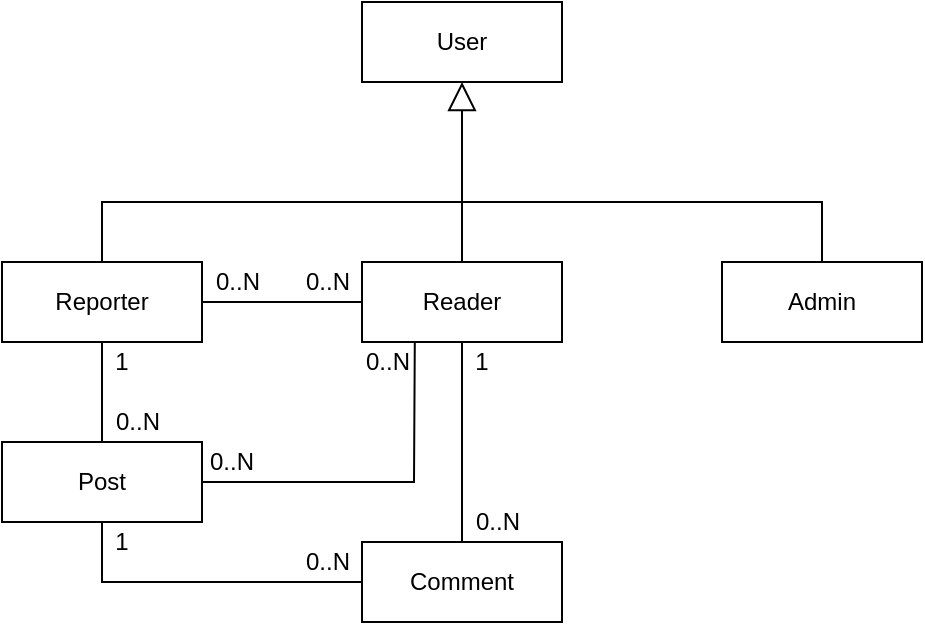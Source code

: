 <mxfile version="20.8.10" type="device" pages="3"><diagram id="9cAoETCrNMPJDuq2IE90" name="Entity"><mxGraphModel dx="1194" dy="814" grid="1" gridSize="10" guides="1" tooltips="1" connect="1" arrows="1" fold="1" page="1" pageScale="1" pageWidth="827" pageHeight="1169" math="0" shadow="0"><root><mxCell id="0"/><mxCell id="1" parent="0"/><mxCell id="-NmMROW8ZMCGL12DccSb-1" value="User" style="rounded=0;whiteSpace=wrap;html=1;" parent="1" vertex="1"><mxGeometry x="404" y="420" width="100" height="40" as="geometry"/></mxCell><mxCell id="-NmMROW8ZMCGL12DccSb-2" value="Post" style="rounded=0;whiteSpace=wrap;html=1;" parent="1" vertex="1"><mxGeometry x="224" y="640" width="100" height="40" as="geometry"/></mxCell><mxCell id="-NmMROW8ZMCGL12DccSb-3" value="Comment" style="rounded=0;whiteSpace=wrap;html=1;" parent="1" vertex="1"><mxGeometry x="404" y="690" width="100" height="40" as="geometry"/></mxCell><mxCell id="-NmMROW8ZMCGL12DccSb-5" value="Reporter" style="rounded=0;whiteSpace=wrap;html=1;" parent="1" vertex="1"><mxGeometry x="224" y="550" width="100" height="40" as="geometry"/></mxCell><mxCell id="-NmMROW8ZMCGL12DccSb-6" value="Reader" style="rounded=0;whiteSpace=wrap;html=1;" parent="1" vertex="1"><mxGeometry x="404" y="550" width="100" height="40" as="geometry"/></mxCell><mxCell id="-NmMROW8ZMCGL12DccSb-7" value="Admin" style="rounded=0;whiteSpace=wrap;html=1;" parent="1" vertex="1"><mxGeometry x="584" y="550" width="100" height="40" as="geometry"/></mxCell><mxCell id="-NmMROW8ZMCGL12DccSb-8" value="" style="endArrow=block;html=1;rounded=0;entryX=0.5;entryY=1;entryDx=0;entryDy=0;exitX=0.5;exitY=0;exitDx=0;exitDy=0;startArrow=none;startFill=0;endFill=0;jumpSize=6;startSize=6;endSize=12;" parent="1" source="-NmMROW8ZMCGL12DccSb-6" target="-NmMROW8ZMCGL12DccSb-1" edge="1"><mxGeometry width="50" height="50" relative="1" as="geometry"><mxPoint x="234" y="490" as="sourcePoint"/><mxPoint x="284" y="440" as="targetPoint"/></mxGeometry></mxCell><mxCell id="-NmMROW8ZMCGL12DccSb-9" value="" style="endArrow=none;html=1;rounded=0;startSize=6;endSize=12;jumpSize=6;exitX=0.5;exitY=0;exitDx=0;exitDy=0;" parent="1" source="-NmMROW8ZMCGL12DccSb-5" edge="1"><mxGeometry width="50" height="50" relative="1" as="geometry"><mxPoint x="234" y="530" as="sourcePoint"/><mxPoint x="450" y="520" as="targetPoint"/><Array as="points"><mxPoint x="274" y="520"/></Array></mxGeometry></mxCell><mxCell id="-NmMROW8ZMCGL12DccSb-11" value="" style="endArrow=none;html=1;rounded=0;startSize=6;endSize=12;jumpSize=6;entryX=0.5;entryY=0;entryDx=0;entryDy=0;" parent="1" target="-NmMROW8ZMCGL12DccSb-7" edge="1"><mxGeometry width="50" height="50" relative="1" as="geometry"><mxPoint x="450" y="520" as="sourcePoint"/><mxPoint x="664" y="510" as="targetPoint"/><Array as="points"><mxPoint x="634" y="520"/></Array></mxGeometry></mxCell><mxCell id="-NmMROW8ZMCGL12DccSb-12" value="" style="endArrow=none;html=1;rounded=0;startSize=6;endSize=12;jumpSize=6;entryX=0.5;entryY=1;entryDx=0;entryDy=0;" parent="1" source="-NmMROW8ZMCGL12DccSb-2" target="-NmMROW8ZMCGL12DccSb-5" edge="1"><mxGeometry width="50" height="50" relative="1" as="geometry"><mxPoint x="404" y="700" as="sourcePoint"/><mxPoint x="454" y="650" as="targetPoint"/></mxGeometry></mxCell><mxCell id="-NmMROW8ZMCGL12DccSb-13" value="" style="endArrow=none;html=1;rounded=0;startSize=6;endSize=12;jumpSize=6;entryX=0.5;entryY=1;entryDx=0;entryDy=0;exitX=0.5;exitY=0;exitDx=0;exitDy=0;" parent="1" source="-NmMROW8ZMCGL12DccSb-3" target="-NmMROW8ZMCGL12DccSb-6" edge="1"><mxGeometry width="50" height="50" relative="1" as="geometry"><mxPoint x="474" y="670" as="sourcePoint"/><mxPoint x="474" y="620" as="targetPoint"/></mxGeometry></mxCell><mxCell id="-NmMROW8ZMCGL12DccSb-14" value="" style="endArrow=none;html=1;rounded=0;startSize=6;endSize=12;jumpSize=6;entryX=0.5;entryY=1;entryDx=0;entryDy=0;exitX=0;exitY=0.5;exitDx=0;exitDy=0;" parent="1" source="-NmMROW8ZMCGL12DccSb-3" target="-NmMROW8ZMCGL12DccSb-2" edge="1"><mxGeometry width="50" height="50" relative="1" as="geometry"><mxPoint x="214" y="830" as="sourcePoint"/><mxPoint x="264" y="780" as="targetPoint"/><Array as="points"><mxPoint x="274" y="710"/></Array></mxGeometry></mxCell><mxCell id="-NmMROW8ZMCGL12DccSb-15" value="1" style="text;html=1;strokeColor=none;fillColor=none;align=center;verticalAlign=middle;whiteSpace=wrap;rounded=0;" parent="1" vertex="1"><mxGeometry x="274" y="590" width="20" height="20" as="geometry"/></mxCell><mxCell id="-NmMROW8ZMCGL12DccSb-16" value="0..N" style="text;html=1;strokeColor=none;fillColor=none;align=center;verticalAlign=middle;whiteSpace=wrap;rounded=0;" parent="1" vertex="1"><mxGeometry x="274" y="620" width="36" height="20" as="geometry"/></mxCell><mxCell id="-NmMROW8ZMCGL12DccSb-18" value="0..N" style="text;html=1;strokeColor=none;fillColor=none;align=center;verticalAlign=middle;whiteSpace=wrap;rounded=0;" parent="1" vertex="1"><mxGeometry x="454" y="670" width="36" height="20" as="geometry"/></mxCell><mxCell id="-NmMROW8ZMCGL12DccSb-20" value="1" style="text;html=1;strokeColor=none;fillColor=none;align=center;verticalAlign=middle;whiteSpace=wrap;rounded=0;" parent="1" vertex="1"><mxGeometry x="454" y="590" width="20" height="20" as="geometry"/></mxCell><mxCell id="-NmMROW8ZMCGL12DccSb-21" value="0..N" style="text;html=1;strokeColor=none;fillColor=none;align=center;verticalAlign=middle;whiteSpace=wrap;rounded=0;" parent="1" vertex="1"><mxGeometry x="370" y="690" width="34" height="20" as="geometry"/></mxCell><mxCell id="-NmMROW8ZMCGL12DccSb-22" value="1" style="text;html=1;strokeColor=none;fillColor=none;align=center;verticalAlign=middle;whiteSpace=wrap;rounded=0;" parent="1" vertex="1"><mxGeometry x="274" y="680" width="20" height="20" as="geometry"/></mxCell><mxCell id="Pl2Wi-9tu5tVPoc-SDKl-1" value="" style="endArrow=none;html=1;rounded=0;entryX=0;entryY=0.5;entryDx=0;entryDy=0;exitX=1;exitY=0.5;exitDx=0;exitDy=0;" parent="1" source="-NmMROW8ZMCGL12DccSb-5" target="-NmMROW8ZMCGL12DccSb-6" edge="1"><mxGeometry width="50" height="50" relative="1" as="geometry"><mxPoint x="290" y="600" as="sourcePoint"/><mxPoint x="340" y="550" as="targetPoint"/></mxGeometry></mxCell><mxCell id="Pl2Wi-9tu5tVPoc-SDKl-3" value="0..N" style="text;html=1;strokeColor=none;fillColor=none;align=center;verticalAlign=middle;whiteSpace=wrap;rounded=0;" parent="1" vertex="1"><mxGeometry x="324" y="550" width="36" height="20" as="geometry"/></mxCell><mxCell id="Pl2Wi-9tu5tVPoc-SDKl-4" value="0..N" style="text;html=1;strokeColor=none;fillColor=none;align=center;verticalAlign=middle;whiteSpace=wrap;rounded=0;" parent="1" vertex="1"><mxGeometry x="370" y="550" width="34" height="20" as="geometry"/></mxCell><mxCell id="cgdaGKRc4Bf1trF-YvDk-1" value="" style="endArrow=none;html=1;rounded=0;exitX=1;exitY=0.5;exitDx=0;exitDy=0;entryX=0.264;entryY=0.993;entryDx=0;entryDy=0;entryPerimeter=0;" parent="1" source="-NmMROW8ZMCGL12DccSb-2" target="-NmMROW8ZMCGL12DccSb-6" edge="1"><mxGeometry width="50" height="50" relative="1" as="geometry"><mxPoint x="380" y="670" as="sourcePoint"/><mxPoint x="400" y="583" as="targetPoint"/><Array as="points"><mxPoint x="390" y="660"/><mxPoint x="430" y="660"/></Array></mxGeometry></mxCell><mxCell id="cgdaGKRc4Bf1trF-YvDk-2" value="0..N" style="text;html=1;strokeColor=none;fillColor=none;align=center;verticalAlign=middle;whiteSpace=wrap;rounded=0;" parent="1" vertex="1"><mxGeometry x="326" y="640" width="26" height="20" as="geometry"/></mxCell><mxCell id="cgdaGKRc4Bf1trF-YvDk-5" value="0..N" style="text;html=1;strokeColor=none;fillColor=none;align=center;verticalAlign=middle;whiteSpace=wrap;rounded=0;" parent="1" vertex="1"><mxGeometry x="404" y="590" width="26" height="20" as="geometry"/></mxCell></root></mxGraphModel></diagram><diagram id="REUitC-4axFxiI26NsBw" name="Details"><mxGraphModel dx="2021" dy="814" grid="1" gridSize="10" guides="1" tooltips="1" connect="1" arrows="1" fold="1" page="1" pageScale="1" pageWidth="827" pageHeight="1169" math="0" shadow="0"><root><mxCell id="0"/><mxCell id="1" parent="0"/><mxCell id="mQwS2G_KV5OqlMg7hJcc-1" value="User" style="swimlane;fontStyle=0;childLayout=stackLayout;horizontal=1;startSize=26;horizontalStack=0;resizeParent=1;resizeParentMax=0;resizeLast=0;collapsible=1;marginBottom=0;fillColor=default;" parent="1" vertex="1"><mxGeometry x="-390" y="30" width="140" height="104" as="geometry"><mxRectangle x="110" y="120" width="70" height="30" as="alternateBounds"/></mxGeometry></mxCell><mxCell id="mQwS2G_KV5OqlMg7hJcc-4" value="- email: String" style="text;align=left;verticalAlign=top;spacingLeft=4;spacingRight=4;overflow=hidden;rotatable=0;points=[[0,0.5],[1,0.5]];portConstraint=eastwest;fillColor=default;" parent="mQwS2G_KV5OqlMg7hJcc-1" vertex="1"><mxGeometry y="26" width="140" height="26" as="geometry"/></mxCell><mxCell id="48p_nSJMRQLE-4fBeDbH-21" value="- password: String" style="text;align=left;verticalAlign=top;spacingLeft=4;spacingRight=4;overflow=hidden;rotatable=0;points=[[0,0.5],[1,0.5]];portConstraint=eastwest;fillColor=default;" parent="mQwS2G_KV5OqlMg7hJcc-1" vertex="1"><mxGeometry y="52" width="140" height="26" as="geometry"/></mxCell><mxCell id="mQwS2G_KV5OqlMg7hJcc-2" value="- fullName: String" style="text;align=left;verticalAlign=top;spacingLeft=4;spacingRight=4;overflow=hidden;rotatable=0;points=[[0,0.5],[1,0.5]];portConstraint=eastwest;fillColor=default;" parent="mQwS2G_KV5OqlMg7hJcc-1" vertex="1"><mxGeometry y="78" width="140" height="26" as="geometry"/></mxCell><mxCell id="48p_nSJMRQLE-4fBeDbH-25" value="Admin" style="swimlane;fontStyle=0;childLayout=stackLayout;horizontal=1;startSize=26;horizontalStack=0;resizeParent=1;resizeParentMax=0;resizeLast=0;collapsible=1;marginBottom=0;fillColor=default;" parent="1" vertex="1"><mxGeometry x="-220" y="275" width="140" height="52" as="geometry"><mxRectangle x="110" y="120" width="70" height="30" as="alternateBounds"/></mxGeometry></mxCell><mxCell id="gyOiyAosomRiD14Ptw3X-1" value="- isAdmin: Boolean" style="text;align=left;verticalAlign=top;spacingLeft=4;spacingRight=4;overflow=hidden;rotatable=0;points=[[0,0.5],[1,0.5]];portConstraint=eastwest;fillColor=default;" vertex="1" parent="48p_nSJMRQLE-4fBeDbH-25"><mxGeometry y="26" width="140" height="26" as="geometry"/></mxCell><mxCell id="48p_nSJMRQLE-4fBeDbH-31" value="Reader" style="swimlane;fontStyle=0;childLayout=stackLayout;horizontal=1;startSize=26;horizontalStack=0;resizeParent=1;resizeParentMax=0;resizeLast=0;collapsible=1;marginBottom=0;fillColor=default;" parent="1" vertex="1"><mxGeometry x="-390" y="249" width="140" height="78" as="geometry"><mxRectangle x="110" y="120" width="70" height="30" as="alternateBounds"/></mxGeometry></mxCell><mxCell id="mQwS2G_KV5OqlMg7hJcc-3" value="- gender: String" style="text;align=left;verticalAlign=top;spacingLeft=4;spacingRight=4;overflow=hidden;rotatable=0;points=[[0,0.5],[1,0.5]];portConstraint=eastwest;fillColor=default;" parent="48p_nSJMRQLE-4fBeDbH-31" vertex="1"><mxGeometry y="26" width="140" height="26" as="geometry"/></mxCell><mxCell id="48p_nSJMRQLE-4fBeDbH-49" value="- country: String" style="text;align=left;verticalAlign=top;spacingLeft=4;spacingRight=4;overflow=hidden;rotatable=0;points=[[0,0.5],[1,0.5]];portConstraint=eastwest;fillColor=default;" parent="48p_nSJMRQLE-4fBeDbH-31" vertex="1"><mxGeometry y="52" width="140" height="26" as="geometry"/></mxCell><mxCell id="48p_nSJMRQLE-4fBeDbH-37" value="Reporter" style="swimlane;fontStyle=0;childLayout=stackLayout;horizontal=1;startSize=26;horizontalStack=0;resizeParent=1;resizeParentMax=0;resizeLast=0;collapsible=1;marginBottom=0;fillColor=default;" parent="1" vertex="1"><mxGeometry x="-710" y="210" width="140" height="182" as="geometry"><mxRectangle x="110" y="120" width="70" height="30" as="alternateBounds"/></mxGeometry></mxCell><mxCell id="uBZ4G0YcxOEykn2tYz3m-1" value="- reporter_id: String" style="text;align=left;verticalAlign=top;spacingLeft=4;spacingRight=4;overflow=hidden;rotatable=0;points=[[0,0.5],[1,0.5]];portConstraint=eastwest;fillColor=default;" parent="48p_nSJMRQLE-4fBeDbH-37" vertex="1"><mxGeometry y="26" width="140" height="26" as="geometry"/></mxCell><mxCell id="48p_nSJMRQLE-4fBeDbH-43" value="- gender: String" style="text;align=left;verticalAlign=top;spacingLeft=4;spacingRight=4;overflow=hidden;rotatable=0;points=[[0,0.5],[1,0.5]];portConstraint=eastwest;fillColor=default;" parent="48p_nSJMRQLE-4fBeDbH-37" vertex="1"><mxGeometry y="52" width="140" height="26" as="geometry"/></mxCell><mxCell id="48p_nSJMRQLE-4fBeDbH-47" value="- location: String" style="text;align=left;verticalAlign=top;spacingLeft=4;spacingRight=4;overflow=hidden;rotatable=0;points=[[0,0.5],[1,0.5]];portConstraint=eastwest;fillColor=default;" parent="48p_nSJMRQLE-4fBeDbH-37" vertex="1"><mxGeometry y="78" width="140" height="26" as="geometry"/></mxCell><mxCell id="48p_nSJMRQLE-4fBeDbH-42" value="- dateOfBirth: Date" style="text;align=left;verticalAlign=top;spacingLeft=4;spacingRight=4;overflow=hidden;rotatable=0;points=[[0,0.5],[1,0.5]];portConstraint=eastwest;fillColor=default;" parent="48p_nSJMRQLE-4fBeDbH-37" vertex="1"><mxGeometry y="104" width="140" height="26" as="geometry"/></mxCell><mxCell id="48p_nSJMRQLE-4fBeDbH-51" value="- cell: String" style="text;align=left;verticalAlign=top;spacingLeft=4;spacingRight=4;overflow=hidden;rotatable=0;points=[[0,0.5],[1,0.5]];portConstraint=eastwest;fillColor=default;" parent="48p_nSJMRQLE-4fBeDbH-37" vertex="1"><mxGeometry y="130" width="140" height="26" as="geometry"/></mxCell><mxCell id="48p_nSJMRQLE-4fBeDbH-44" value="- picture: Binary" style="text;align=left;verticalAlign=top;spacingLeft=4;spacingRight=4;overflow=hidden;rotatable=0;points=[[0,0.5],[1,0.5]];portConstraint=eastwest;fillColor=default;" parent="48p_nSJMRQLE-4fBeDbH-37" vertex="1"><mxGeometry y="156" width="140" height="26" as="geometry"/></mxCell><mxCell id="TsNZHGHdVQsF5FASjKSF-19" value="Post" style="swimlane;fontStyle=0;childLayout=stackLayout;horizontal=1;startSize=26;horizontalStack=0;resizeParent=1;resizeParentMax=0;resizeLast=0;collapsible=1;marginBottom=0;fillColor=default;" parent="1" vertex="1"><mxGeometry x="-730" y="440" width="180" height="130" as="geometry"><mxRectangle x="110" y="120" width="70" height="30" as="alternateBounds"/></mxGeometry></mxCell><mxCell id="TsNZHGHdVQsF5FASjKSF-20" value="- text: String" style="text;align=left;verticalAlign=top;spacingLeft=4;spacingRight=4;overflow=hidden;rotatable=0;points=[[0,0.5],[1,0.5]];portConstraint=eastwest;fillColor=default;" parent="TsNZHGHdVQsF5FASjKSF-19" vertex="1"><mxGeometry y="26" width="180" height="26" as="geometry"/></mxCell><mxCell id="TsNZHGHdVQsF5FASjKSF-26" value="- link: String[]" style="text;align=left;verticalAlign=top;spacingLeft=4;spacingRight=4;overflow=hidden;rotatable=0;points=[[0,0.5],[1,0.5]];portConstraint=eastwest;fillColor=default;" parent="TsNZHGHdVQsF5FASjKSF-19" vertex="1"><mxGeometry y="52" width="180" height="26" as="geometry"/></mxCell><mxCell id="h-3DHKUQmiSGt2hLK3Ls-1" value="- hashtag: String[]" style="text;align=left;verticalAlign=top;spacingLeft=4;spacingRight=4;overflow=hidden;rotatable=0;points=[[0,0.5],[1,0.5]];portConstraint=eastwest;fillColor=default;" parent="TsNZHGHdVQsF5FASjKSF-19" vertex="1"><mxGeometry y="78" width="180" height="26" as="geometry"/></mxCell><mxCell id="TsNZHGHdVQsF5FASjKSF-39" value="- creationTimestamp: DateTime" style="text;align=left;verticalAlign=top;spacingLeft=4;spacingRight=4;overflow=hidden;rotatable=0;points=[[0,0.5],[1,0.5]];portConstraint=eastwest;fillColor=default;" parent="TsNZHGHdVQsF5FASjKSF-19" vertex="1"><mxGeometry y="104" width="180" height="26" as="geometry"/></mxCell><mxCell id="TsNZHGHdVQsF5FASjKSF-27" value="Comment" style="swimlane;fontStyle=0;childLayout=stackLayout;horizontal=1;startSize=26;horizontalStack=0;resizeParent=1;resizeParentMax=0;resizeLast=0;collapsible=1;marginBottom=0;fillColor=default;" parent="1" vertex="1"><mxGeometry x="-410" y="550" width="180" height="78" as="geometry"><mxRectangle x="110" y="120" width="70" height="30" as="alternateBounds"/></mxGeometry></mxCell><mxCell id="TsNZHGHdVQsF5FASjKSF-28" value="- text: String" style="text;align=left;verticalAlign=top;spacingLeft=4;spacingRight=4;overflow=hidden;rotatable=0;points=[[0,0.5],[1,0.5]];portConstraint=eastwest;fillColor=default;" parent="TsNZHGHdVQsF5FASjKSF-27" vertex="1"><mxGeometry y="26" width="180" height="26" as="geometry"/></mxCell><mxCell id="TsNZHGHdVQsF5FASjKSF-32" value="- creationTimestamp: DateTime" style="text;align=left;verticalAlign=top;spacingLeft=4;spacingRight=4;overflow=hidden;rotatable=0;points=[[0,0.5],[1,0.5]];portConstraint=eastwest;fillColor=default;" parent="TsNZHGHdVQsF5FASjKSF-27" vertex="1"><mxGeometry y="52" width="180" height="26" as="geometry"/></mxCell><mxCell id="TsNZHGHdVQsF5FASjKSF-13" value="1" style="text;html=1;strokeColor=none;fillColor=none;align=left;verticalAlign=middle;whiteSpace=wrap;rounded=0;" parent="1" vertex="1"><mxGeometry x="-637" y="392" width="20" height="20" as="geometry"/></mxCell><mxCell id="TsNZHGHdVQsF5FASjKSF-14" value="0..N" style="text;html=1;strokeColor=none;fillColor=none;align=right;verticalAlign=middle;whiteSpace=wrap;rounded=0;" parent="1" vertex="1"><mxGeometry x="-446" y="579" width="36" height="20" as="geometry"/></mxCell><mxCell id="TsNZHGHdVQsF5FASjKSF-15" value="0..N" style="text;html=1;strokeColor=none;fillColor=none;align=left;verticalAlign=middle;whiteSpace=wrap;rounded=0;" parent="1" vertex="1"><mxGeometry x="-360" y="530" width="36" height="20" as="geometry"/></mxCell><mxCell id="TsNZHGHdVQsF5FASjKSF-17" value="0..N" style="text;html=1;strokeColor=none;fillColor=none;align=left;verticalAlign=middle;whiteSpace=wrap;rounded=0;" parent="1" vertex="1"><mxGeometry x="-637" y="420" width="27" height="20" as="geometry"/></mxCell><mxCell id="TsNZHGHdVQsF5FASjKSF-18" value="1" style="text;html=1;strokeColor=none;fillColor=none;align=left;verticalAlign=middle;whiteSpace=wrap;rounded=0;" parent="1" vertex="1"><mxGeometry x="-637" y="579" width="20" height="20" as="geometry"/></mxCell><mxCell id="TsNZHGHdVQsF5FASjKSF-33" value="" style="endArrow=block;html=1;rounded=0;entryX=0.5;entryY=1;entryDx=0;entryDy=0;startArrow=none;startFill=0;endFill=0;jumpSize=6;startSize=6;endSize=12;exitX=0.5;exitY=0;exitDx=0;exitDy=0;" parent="1" source="48p_nSJMRQLE-4fBeDbH-31" target="mQwS2G_KV5OqlMg7hJcc-1" edge="1"><mxGeometry width="50" height="50" relative="1" as="geometry"><mxPoint x="-450" y="210" as="sourcePoint"/><mxPoint x="-450.37" y="144" as="targetPoint"/></mxGeometry></mxCell><mxCell id="TsNZHGHdVQsF5FASjKSF-36" value="" style="endArrow=none;html=1;rounded=0;startSize=6;endSize=12;jumpSize=6;entryX=0.5;entryY=0;entryDx=0;entryDy=0;" parent="1" target="48p_nSJMRQLE-4fBeDbH-37" edge="1"><mxGeometry width="50" height="50" relative="1" as="geometry"><mxPoint x="-450" y="180" as="sourcePoint"/><mxPoint x="-470" y="350" as="targetPoint"/><Array as="points"><mxPoint x="-640" y="180"/></Array></mxGeometry></mxCell><mxCell id="TsNZHGHdVQsF5FASjKSF-37" value="" style="endArrow=none;html=1;rounded=0;startSize=6;endSize=12;jumpSize=6;entryX=0.5;entryY=0;entryDx=0;entryDy=0;" parent="1" target="48p_nSJMRQLE-4fBeDbH-25" edge="1"><mxGeometry width="50" height="50" relative="1" as="geometry"><mxPoint x="-450" y="180" as="sourcePoint"/><mxPoint x="-260" y="210" as="targetPoint"/><Array as="points"><mxPoint x="-150" y="180"/></Array></mxGeometry></mxCell><mxCell id="TsNZHGHdVQsF5FASjKSF-38" value="" style="endArrow=none;html=1;rounded=0;startSize=6;endSize=12;jumpSize=6;entryX=0.501;entryY=1;entryDx=0;entryDy=0;entryPerimeter=0;exitX=0.5;exitY=0;exitDx=0;exitDy=0;" parent="1" source="TsNZHGHdVQsF5FASjKSF-19" target="48p_nSJMRQLE-4fBeDbH-44" edge="1"><mxGeometry width="50" height="50" relative="1" as="geometry"><mxPoint x="-400" y="450" as="sourcePoint"/><mxPoint x="-350" y="400" as="targetPoint"/></mxGeometry></mxCell><mxCell id="TsNZHGHdVQsF5FASjKSF-41" value="" style="endArrow=none;html=1;rounded=0;startSize=6;endSize=12;jumpSize=6;exitX=0.5;exitY=1;exitDx=0;exitDy=0;entryX=-0.002;entryY=0.907;entryDx=0;entryDy=0;entryPerimeter=0;" parent="1" source="TsNZHGHdVQsF5FASjKSF-19" target="TsNZHGHdVQsF5FASjKSF-28" edge="1"><mxGeometry width="50" height="50" relative="1" as="geometry"><mxPoint x="-660" y="620" as="sourcePoint"/><mxPoint x="-550" y="600" as="targetPoint"/><Array as="points"><mxPoint x="-640" y="600"/></Array></mxGeometry></mxCell><mxCell id="TsNZHGHdVQsF5FASjKSF-42" value="" style="endArrow=none;html=1;rounded=0;startSize=6;endSize=12;jumpSize=6;entryX=0.5;entryY=1;entryDx=0;entryDy=0;" parent="1" source="TsNZHGHdVQsF5FASjKSF-27" target="48p_nSJMRQLE-4fBeDbH-31" edge="1"><mxGeometry width="50" height="50" relative="1" as="geometry"><mxPoint x="-320" y="430" as="sourcePoint"/><mxPoint x="-320.56" y="353.026" as="targetPoint"/></mxGeometry></mxCell><mxCell id="cdSWr8SK_lDgr_oGcuY8-6" value="" style="endArrow=none;html=1;rounded=0;entryX=-0.003;entryY=-0.012;entryDx=0;entryDy=0;entryPerimeter=0;" parent="1" target="48p_nSJMRQLE-4fBeDbH-49" edge="1"><mxGeometry width="50" height="50" relative="1" as="geometry"><mxPoint x="-570" y="300.912" as="sourcePoint"/><mxPoint x="-440" y="270" as="targetPoint"/></mxGeometry></mxCell><mxCell id="cdSWr8SK_lDgr_oGcuY8-12" value="Follower" style="swimlane;fontStyle=0;childLayout=stackLayout;horizontal=1;startSize=26;horizontalStack=0;resizeParent=1;resizeParentMax=0;resizeLast=0;collapsible=1;marginBottom=0;fillColor=default;" parent="1" vertex="1"><mxGeometry x="-540" y="356" width="114" height="35" as="geometry"><mxRectangle x="-540" y="275" width="70" height="30" as="alternateBounds"/></mxGeometry></mxCell><mxCell id="cdSWr8SK_lDgr_oGcuY8-14" value="" style="endArrow=none;dashed=1;html=1;dashPattern=1 1;strokeWidth=2;rounded=0;exitX=0.5;exitY=0;exitDx=0;exitDy=0;" parent="1" source="cdSWr8SK_lDgr_oGcuY8-12" edge="1"><mxGeometry width="50" height="50" relative="1" as="geometry"><mxPoint x="-500" y="320" as="sourcePoint"/><mxPoint x="-483" y="300" as="targetPoint"/></mxGeometry></mxCell><mxCell id="cdSWr8SK_lDgr_oGcuY8-15" value="0..N" style="text;html=1;strokeColor=none;fillColor=none;align=left;verticalAlign=middle;whiteSpace=wrap;rounded=0;" parent="1" vertex="1"><mxGeometry x="-569" y="280" width="27" height="20" as="geometry"/></mxCell><mxCell id="cdSWr8SK_lDgr_oGcuY8-16" value="0..N" style="text;html=1;strokeColor=none;fillColor=none;align=left;verticalAlign=middle;whiteSpace=wrap;rounded=0;" parent="1" vertex="1"><mxGeometry x="-418" y="280" width="27" height="20" as="geometry"/></mxCell><mxCell id="NEJFth2HUqzBvJ0S9cFR-1" value="" style="endArrow=none;html=1;rounded=0;exitX=1;exitY=0.5;exitDx=0;exitDy=0;entryX=0.25;entryY=1;entryDx=0;entryDy=0;" parent="1" source="TsNZHGHdVQsF5FASjKSF-26" target="48p_nSJMRQLE-4fBeDbH-31" edge="1"><mxGeometry width="50" height="50" relative="1" as="geometry"><mxPoint x="-470" y="510" as="sourcePoint"/><mxPoint x="-420" y="460" as="targetPoint"/><Array as="points"><mxPoint x="-355" y="505"/></Array></mxGeometry></mxCell><mxCell id="NEJFth2HUqzBvJ0S9cFR-5" value="Report" style="swimlane;fontStyle=0;childLayout=stackLayout;horizontal=1;startSize=26;horizontalStack=0;resizeParent=1;resizeParentMax=0;resizeLast=0;collapsible=1;marginBottom=0;fillColor=default;" parent="1" vertex="1"><mxGeometry x="-503" y="412.5" width="114" height="35" as="geometry"><mxRectangle x="-540" y="275" width="70" height="30" as="alternateBounds"/></mxGeometry></mxCell><mxCell id="NEJFth2HUqzBvJ0S9cFR-6" value="" style="endArrow=none;dashed=1;html=1;dashPattern=1 1;strokeWidth=2;rounded=0;exitX=0.5;exitY=0;exitDx=0;exitDy=0;entryX=0.5;entryY=1;entryDx=0;entryDy=0;" parent="1" target="NEJFth2HUqzBvJ0S9cFR-5" edge="1"><mxGeometry width="50" height="50" relative="1" as="geometry"><mxPoint x="-446" y="506" as="sourcePoint"/><mxPoint x="-446" y="450" as="targetPoint"/></mxGeometry></mxCell></root></mxGraphModel></diagram><diagram id="r-WtiFWyfv0XSOWhp0yQ" name="MongoDbCollections"><mxGraphModel dx="2388" dy="801" grid="1" gridSize="10" guides="1" tooltips="1" connect="1" arrows="1" fold="1" page="1" pageScale="1" pageWidth="1169" pageHeight="827" math="0" shadow="0"><root><mxCell id="0"/><mxCell id="1" parent="0"/><mxCell id="2jefn1IBULiUywkgkEMj-3" value="&lt;font color=&quot;#000000&quot;&gt;&lt;i&gt;{&lt;br&gt;&amp;nbsp; &amp;nbsp; userId&lt;br&gt;&amp;nbsp; &amp;nbsp; email,&lt;br&gt;&amp;nbsp; &amp;nbsp; password,&lt;br style=&quot;border-color: var(--border-color);&quot;&gt;&amp;nbsp; &amp;nbsp; fullName,&lt;br style=&quot;border-color: var(--border-color);&quot;&gt;&amp;nbsp; &amp;nbsp; gender,&lt;br style=&quot;border-color: var(--border-color);&quot;&gt;&amp;nbsp; &amp;nbsp; country,&lt;br&gt;&amp;nbsp; &amp;nbsp; isAdmin&lt;br style=&quot;border-color: var(--border-color);&quot;&gt;}&lt;/i&gt;&lt;/font&gt;" style="shape=note;whiteSpace=wrap;html=1;backgroundOutline=1;darkOpacity=0.05;fontSize=48;align=left;fillColor=#f5f5f5;strokeColor=#666666;fontColor=#333333;" parent="1" vertex="1"><mxGeometry x="196.12" y="970" width="295" height="530" as="geometry"/></mxCell><mxCell id="2jefn1IBULiUywkgkEMj-4" value="&lt;b&gt;Users&lt;/b&gt;" style="text;html=1;strokeColor=none;fillColor=none;align=center;verticalAlign=middle;whiteSpace=wrap;rounded=0;fontSize=48;fontColor=#000000;" parent="1" vertex="1"><mxGeometry x="278.62" y="920" width="130" height="40" as="geometry"/></mxCell><mxCell id="2jefn1IBULiUywkgkEMj-5" value="&lt;font color=&quot;#000000&quot;&gt;&lt;i&gt;{&lt;br&gt;&amp;nbsp; &amp;nbsp; commentId,&lt;br style=&quot;border-color: var(--border-color);&quot;&gt;&amp;nbsp; &amp;nbsp; reader{&lt;br&gt;&amp;nbsp; &amp;nbsp; &amp;nbsp; &amp;nbsp;&amp;nbsp;&lt;br&gt;&lt;br&gt;&lt;br&gt;&lt;br&gt;&amp;nbsp; &amp;nbsp; },&lt;br style=&quot;border-color: var(--border-color);&quot;&gt;&amp;nbsp; &amp;nbsp; postId,&lt;br style=&quot;border-color: var(--border-color);&quot;&gt;&amp;nbsp; &amp;nbsp; text,&lt;br style=&quot;border-color: var(--border-color);&quot;&gt;&amp;nbsp; &amp;nbsp; timestamp&lt;br&gt;}&lt;/i&gt;&lt;br&gt;&lt;/font&gt;" style="shape=note;whiteSpace=wrap;html=1;backgroundOutline=1;darkOpacity=0.05;fontSize=48;align=left;fillColor=#f5f5f5;strokeColor=#666666;fontColor=#333333;" parent="1" vertex="1"><mxGeometry x="163" y="1554.5" width="361.25" height="694.5" as="geometry"/></mxCell><mxCell id="2jefn1IBULiUywkgkEMj-6" value="&lt;b&gt;Comments&lt;/b&gt;" style="text;html=1;strokeColor=none;fillColor=none;align=center;verticalAlign=middle;whiteSpace=wrap;rounded=0;fontSize=48;fontColor=#000000;" parent="1" vertex="1"><mxGeometry x="219.88" y="1510" width="247.5" height="40" as="geometry"/></mxCell><mxCell id="2jefn1IBULiUywkgkEMj-8" value="&lt;font color=&quot;#000000&quot;&gt;&lt;i&gt;{&lt;br style=&quot;border-color: var(--border-color);&quot;&gt;&amp;nbsp; &amp;nbsp; reporterId,&lt;br&gt;&amp;nbsp; &amp;nbsp; email,&lt;br&gt;&amp;nbsp; &amp;nbsp; password,&lt;br style=&quot;border-color: var(--border-color);&quot;&gt;&amp;nbsp; &amp;nbsp; fullName,&lt;br&gt;&amp;nbsp; &amp;nbsp; gender&lt;br style=&quot;border-color: var(--border-color);&quot;&gt;&amp;nbsp; &amp;nbsp; location,&lt;br&gt;&amp;nbsp; &amp;nbsp; dateOfBirth,&lt;br style=&quot;border-color: var(--border-color);&quot;&gt;&amp;nbsp; &amp;nbsp; cell,&amp;nbsp;&lt;br&gt;&amp;nbsp; &amp;nbsp; nReport,&amp;nbsp; &amp;nbsp;&lt;br&gt;&amp;nbsp; &amp;nbsp; picture,&lt;br&gt;&amp;nbsp; &amp;nbsp; posts[ &lt;br&gt;&lt;br&gt;&lt;br&gt;&lt;br&gt;&lt;br&gt;&lt;br&gt;&lt;br&gt;&amp;nbsp; &amp;nbsp; &lt;br&gt;&amp;nbsp; &lt;br&gt;&amp;nbsp; ]&lt;br&gt;}&lt;/i&gt;&lt;/font&gt;" style="shape=note;whiteSpace=wrap;html=1;backgroundOutline=1;darkOpacity=0.05;fontSize=48;align=left;fillColor=#f5f5f5;strokeColor=#666666;fontColor=#333333;" parent="1" vertex="1"><mxGeometry x="566.11" y="970" width="440" height="1279" as="geometry"/></mxCell><mxCell id="2jefn1IBULiUywkgkEMj-10" value="&lt;span style=&quot;border-color: var(--border-color);&quot;&gt;&lt;i&gt;{&lt;br&gt;&amp;nbsp; &amp;nbsp; postId,&lt;br style=&quot;border-color: var(--border-color);&quot;&gt;&amp;nbsp; &amp;nbsp; text,&lt;br style=&quot;border-color: var(--border-color);&quot;&gt;&amp;nbsp; &amp;nbsp; timestamp,&lt;br style=&quot;border-color: var(--border-color);&quot;&gt;&amp;nbsp; &amp;nbsp; links[],&lt;br style=&quot;border-color: var(--border-color);&quot;&gt;&amp;nbsp; &amp;nbsp; hashtags[],&lt;br&gt;&amp;nbsp; &amp;nbsp; nComment&lt;br style=&quot;border-color: var(--border-color);&quot;&gt;}&lt;/i&gt;&lt;/span&gt;" style="shape=note;whiteSpace=wrap;html=1;backgroundOutline=1;darkOpacity=0.05;fontSize=48;fontColor=#000000;fillColor=#f5f5f5;strokeColor=#666666;align=left;verticalAlign=top;" parent="1" vertex="1"><mxGeometry x="656.11" y="1670" width="325" height="469" as="geometry"/></mxCell><mxCell id="2jefn1IBULiUywkgkEMj-9" value="&lt;b&gt;Reporters&lt;/b&gt;" style="text;html=1;strokeColor=none;fillColor=none;align=center;verticalAlign=middle;whiteSpace=wrap;rounded=0;fontSize=48;fontColor=#000000;" parent="1" vertex="1"><mxGeometry x="662.36" y="920" width="247.5" height="40" as="geometry"/></mxCell><mxCell id="2jefn1IBULiUywkgkEMj-11" value="&lt;i style=&quot;border-color: var(--border-color);&quot;&gt;{&lt;br style=&quot;border-color: var(--border-color);&quot;&gt;&amp;nbsp; &amp;nbsp; id,&lt;br style=&quot;border-color: var(--border-color);&quot;&gt;&amp;nbsp; &amp;nbsp; fullName&lt;br style=&quot;border-color: var(--border-color);&quot;&gt;}&lt;/i&gt;" style="shape=note;whiteSpace=wrap;html=1;backgroundOutline=1;darkOpacity=0.05;fontSize=48;fontColor=#000000;align=left;verticalAlign=top;fillColor=#f5f5f5;strokeColor=#666666;" parent="1" vertex="1"><mxGeometry x="244.24" y="1729" width="260" height="240" as="geometry"/></mxCell></root></mxGraphModel></diagram></mxfile>